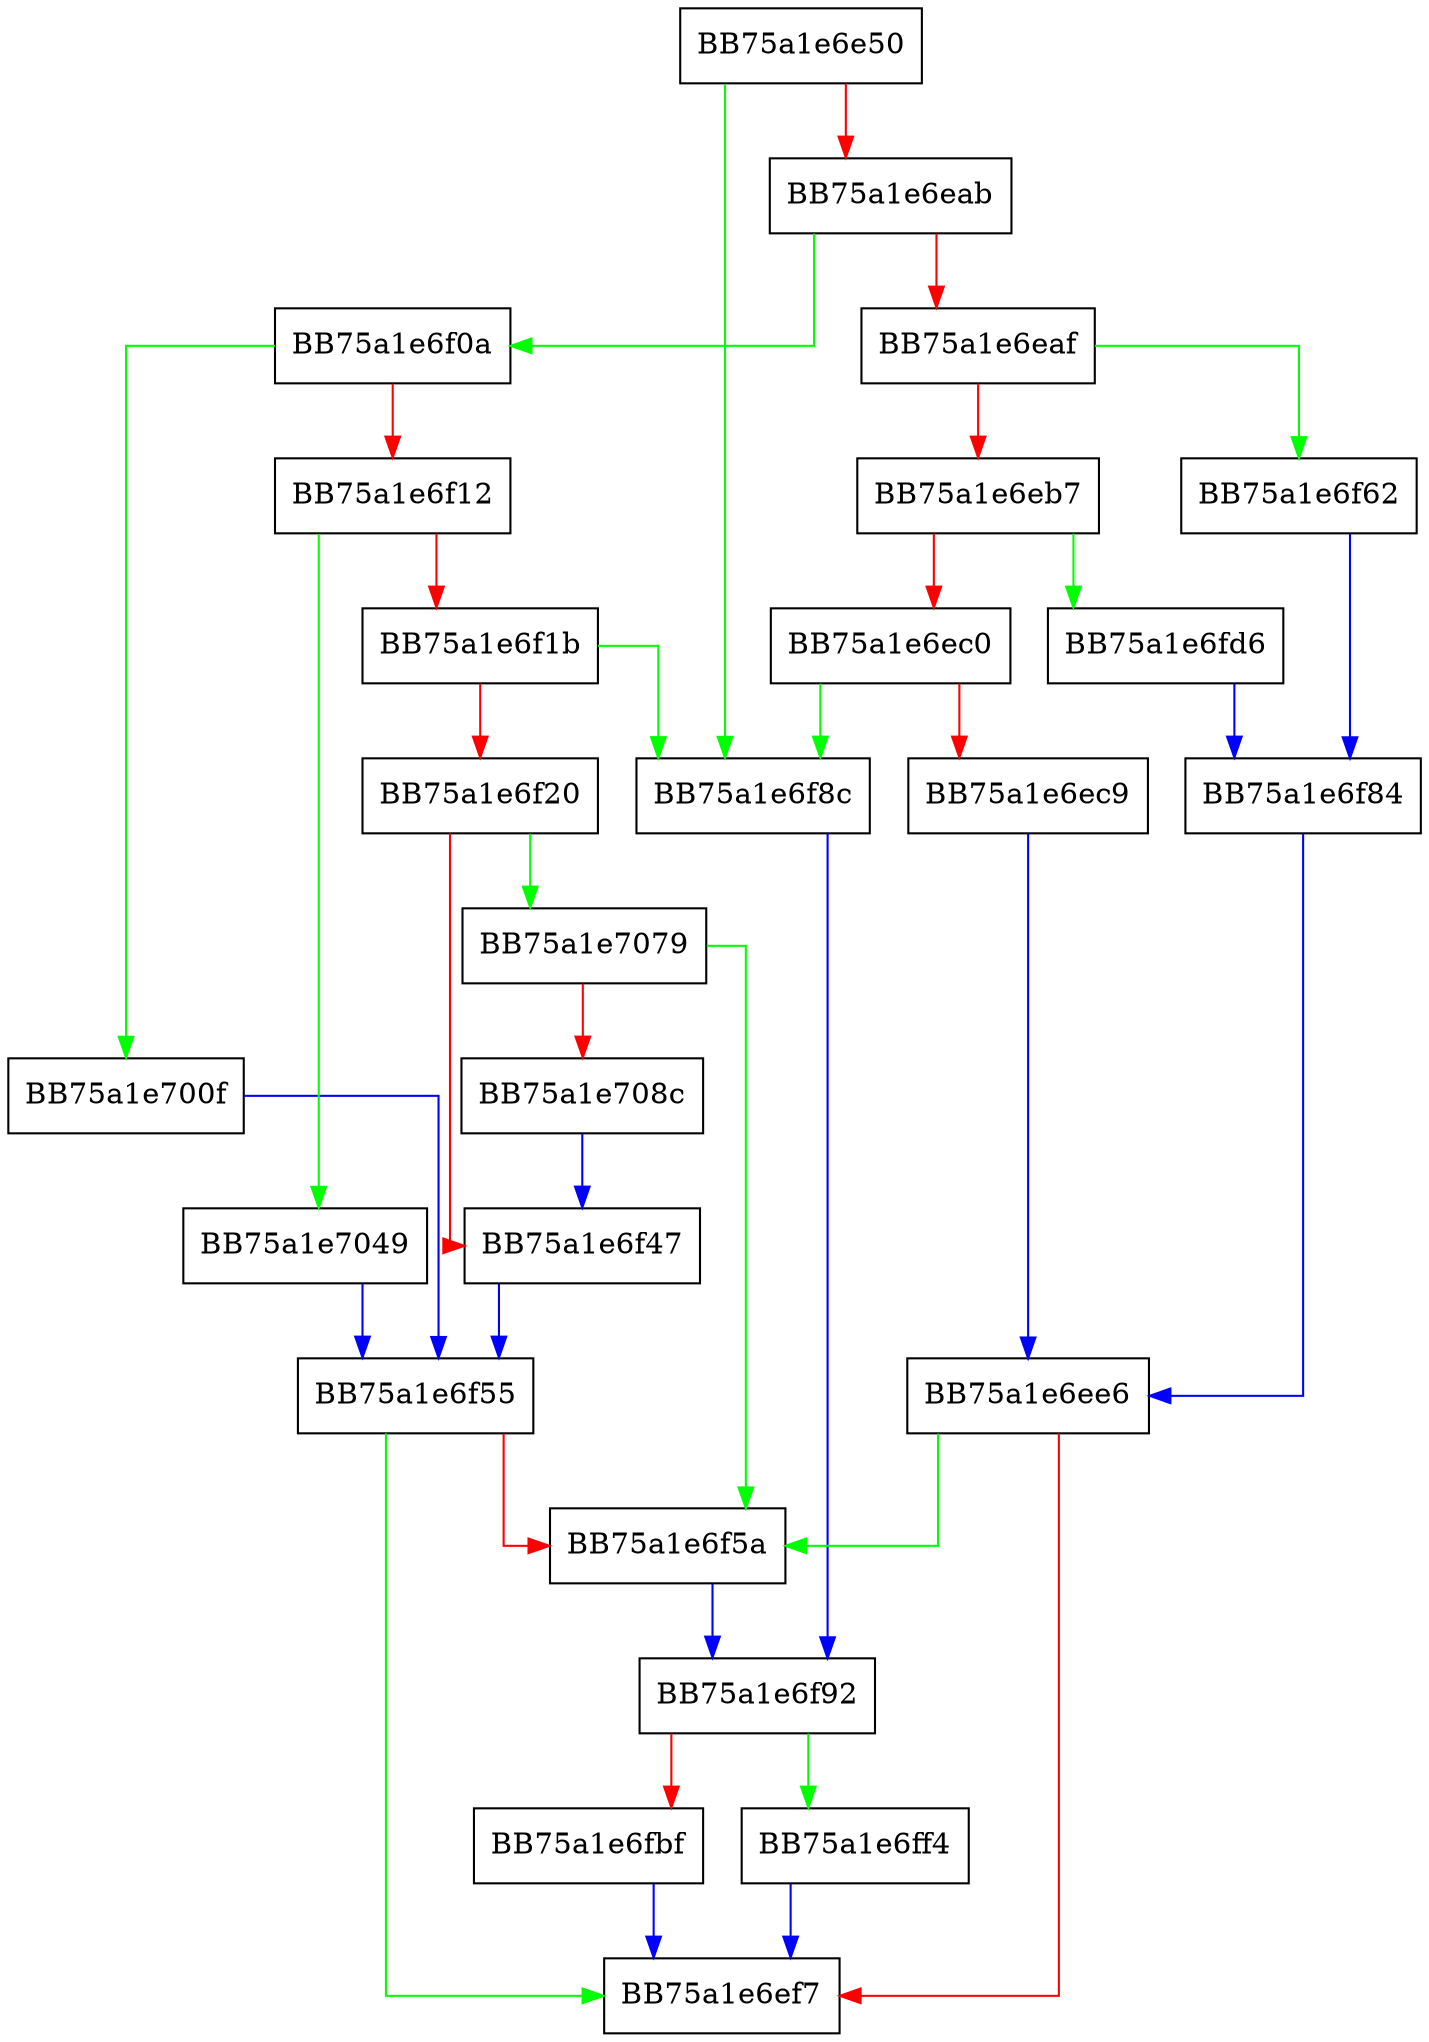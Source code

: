 digraph x86_valid_div {
  node [shape="box"];
  graph [splines=ortho];
  BB75a1e6e50 -> BB75a1e6f8c [color="green"];
  BB75a1e6e50 -> BB75a1e6eab [color="red"];
  BB75a1e6eab -> BB75a1e6f0a [color="green"];
  BB75a1e6eab -> BB75a1e6eaf [color="red"];
  BB75a1e6eaf -> BB75a1e6f62 [color="green"];
  BB75a1e6eaf -> BB75a1e6eb7 [color="red"];
  BB75a1e6eb7 -> BB75a1e6fd6 [color="green"];
  BB75a1e6eb7 -> BB75a1e6ec0 [color="red"];
  BB75a1e6ec0 -> BB75a1e6f8c [color="green"];
  BB75a1e6ec0 -> BB75a1e6ec9 [color="red"];
  BB75a1e6ec9 -> BB75a1e6ee6 [color="blue"];
  BB75a1e6ee6 -> BB75a1e6f5a [color="green"];
  BB75a1e6ee6 -> BB75a1e6ef7 [color="red"];
  BB75a1e6f0a -> BB75a1e700f [color="green"];
  BB75a1e6f0a -> BB75a1e6f12 [color="red"];
  BB75a1e6f12 -> BB75a1e7049 [color="green"];
  BB75a1e6f12 -> BB75a1e6f1b [color="red"];
  BB75a1e6f1b -> BB75a1e6f8c [color="green"];
  BB75a1e6f1b -> BB75a1e6f20 [color="red"];
  BB75a1e6f20 -> BB75a1e7079 [color="green"];
  BB75a1e6f20 -> BB75a1e6f47 [color="red"];
  BB75a1e6f47 -> BB75a1e6f55 [color="blue"];
  BB75a1e6f55 -> BB75a1e6ef7 [color="green"];
  BB75a1e6f55 -> BB75a1e6f5a [color="red"];
  BB75a1e6f5a -> BB75a1e6f92 [color="blue"];
  BB75a1e6f62 -> BB75a1e6f84 [color="blue"];
  BB75a1e6f84 -> BB75a1e6ee6 [color="blue"];
  BB75a1e6f8c -> BB75a1e6f92 [color="blue"];
  BB75a1e6f92 -> BB75a1e6ff4 [color="green"];
  BB75a1e6f92 -> BB75a1e6fbf [color="red"];
  BB75a1e6fbf -> BB75a1e6ef7 [color="blue"];
  BB75a1e6fd6 -> BB75a1e6f84 [color="blue"];
  BB75a1e6ff4 -> BB75a1e6ef7 [color="blue"];
  BB75a1e700f -> BB75a1e6f55 [color="blue"];
  BB75a1e7049 -> BB75a1e6f55 [color="blue"];
  BB75a1e7079 -> BB75a1e6f5a [color="green"];
  BB75a1e7079 -> BB75a1e708c [color="red"];
  BB75a1e708c -> BB75a1e6f47 [color="blue"];
}